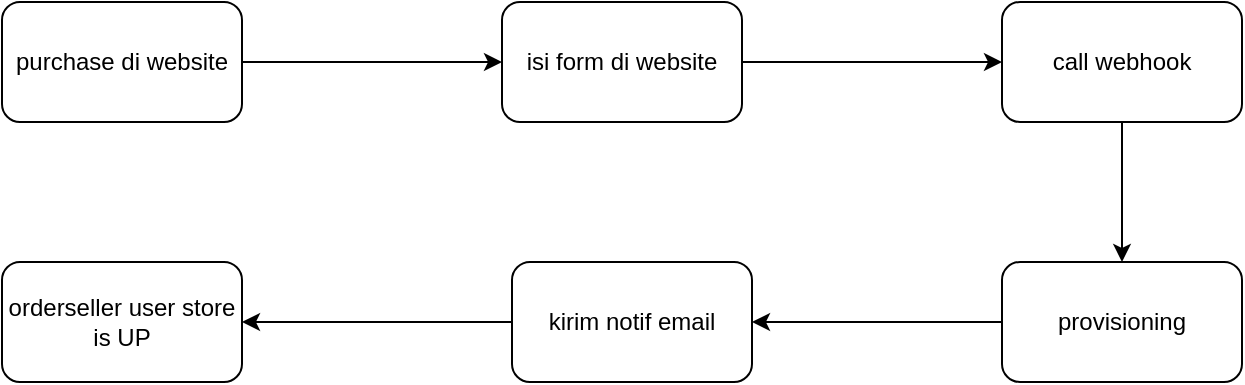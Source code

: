<mxfile version="24.6.4" type="github" pages="3">
  <diagram name="provisioning" id="F8rWhi-5w57sYpazB2Aw">
    <mxGraphModel dx="954" dy="615" grid="1" gridSize="10" guides="1" tooltips="1" connect="1" arrows="1" fold="1" page="1" pageScale="1" pageWidth="850" pageHeight="1100" math="0" shadow="0">
      <root>
        <mxCell id="0" />
        <mxCell id="1" parent="0" />
        <mxCell id="7dc0pVuf5guwQl9jQlPK-4" style="edgeStyle=orthogonalEdgeStyle;rounded=0;orthogonalLoop=1;jettySize=auto;html=1;exitX=1;exitY=0.5;exitDx=0;exitDy=0;entryX=0;entryY=0.5;entryDx=0;entryDy=0;" edge="1" parent="1" source="7dc0pVuf5guwQl9jQlPK-1" target="7dc0pVuf5guwQl9jQlPK-2">
          <mxGeometry relative="1" as="geometry" />
        </mxCell>
        <mxCell id="7dc0pVuf5guwQl9jQlPK-1" value="purchase di website" style="rounded=1;whiteSpace=wrap;html=1;" vertex="1" parent="1">
          <mxGeometry x="110" y="160" width="120" height="60" as="geometry" />
        </mxCell>
        <mxCell id="7dc0pVuf5guwQl9jQlPK-5" style="edgeStyle=orthogonalEdgeStyle;rounded=0;orthogonalLoop=1;jettySize=auto;html=1;exitX=1;exitY=0.5;exitDx=0;exitDy=0;entryX=0;entryY=0.5;entryDx=0;entryDy=0;" edge="1" parent="1" source="7dc0pVuf5guwQl9jQlPK-2" target="7dc0pVuf5guwQl9jQlPK-3">
          <mxGeometry relative="1" as="geometry" />
        </mxCell>
        <mxCell id="7dc0pVuf5guwQl9jQlPK-2" value="isi form di website" style="rounded=1;whiteSpace=wrap;html=1;" vertex="1" parent="1">
          <mxGeometry x="360" y="160" width="120" height="60" as="geometry" />
        </mxCell>
        <mxCell id="7dc0pVuf5guwQl9jQlPK-8" style="edgeStyle=orthogonalEdgeStyle;rounded=0;orthogonalLoop=1;jettySize=auto;html=1;exitX=0.5;exitY=1;exitDx=0;exitDy=0;entryX=0.5;entryY=0;entryDx=0;entryDy=0;" edge="1" parent="1" source="7dc0pVuf5guwQl9jQlPK-3" target="7dc0pVuf5guwQl9jQlPK-6">
          <mxGeometry relative="1" as="geometry" />
        </mxCell>
        <mxCell id="7dc0pVuf5guwQl9jQlPK-3" value="call webhook" style="rounded=1;whiteSpace=wrap;html=1;" vertex="1" parent="1">
          <mxGeometry x="610" y="160" width="120" height="60" as="geometry" />
        </mxCell>
        <mxCell id="7dc0pVuf5guwQl9jQlPK-9" style="edgeStyle=orthogonalEdgeStyle;rounded=0;orthogonalLoop=1;jettySize=auto;html=1;exitX=0;exitY=0.5;exitDx=0;exitDy=0;entryX=1;entryY=0.5;entryDx=0;entryDy=0;" edge="1" parent="1" source="7dc0pVuf5guwQl9jQlPK-6" target="7dc0pVuf5guwQl9jQlPK-7">
          <mxGeometry relative="1" as="geometry" />
        </mxCell>
        <mxCell id="7dc0pVuf5guwQl9jQlPK-6" value="provisioning" style="rounded=1;whiteSpace=wrap;html=1;" vertex="1" parent="1">
          <mxGeometry x="610" y="290" width="120" height="60" as="geometry" />
        </mxCell>
        <mxCell id="7dc0pVuf5guwQl9jQlPK-11" style="edgeStyle=orthogonalEdgeStyle;rounded=0;orthogonalLoop=1;jettySize=auto;html=1;exitX=0;exitY=0.5;exitDx=0;exitDy=0;" edge="1" parent="1" source="7dc0pVuf5guwQl9jQlPK-7" target="7dc0pVuf5guwQl9jQlPK-10">
          <mxGeometry relative="1" as="geometry" />
        </mxCell>
        <mxCell id="7dc0pVuf5guwQl9jQlPK-7" value="kirim notif email" style="rounded=1;whiteSpace=wrap;html=1;" vertex="1" parent="1">
          <mxGeometry x="365" y="290" width="120" height="60" as="geometry" />
        </mxCell>
        <mxCell id="7dc0pVuf5guwQl9jQlPK-10" value="orderseller user store is UP" style="rounded=1;whiteSpace=wrap;html=1;" vertex="1" parent="1">
          <mxGeometry x="110" y="290" width="120" height="60" as="geometry" />
        </mxCell>
      </root>
    </mxGraphModel>
  </diagram>
  <diagram id="zBy4hdL3tPk4_WxPieJj" name="addon_MarketplaceAnalytic">
    <mxGraphModel dx="954" dy="615" grid="1" gridSize="10" guides="1" tooltips="1" connect="1" arrows="1" fold="1" page="1" pageScale="1" pageWidth="850" pageHeight="1100" math="0" shadow="0">
      <root>
        <mxCell id="0" />
        <mxCell id="1" parent="0" />
        <mxCell id="hBpK11EKM0CozyR3Xz8U-5" value="" style="verticalLabelPosition=bottom;html=1;verticalAlign=top;align=center;strokeColor=none;fillColor=#00BEF2;shape=mxgraph.azure.computer;pointerEvents=1;" vertex="1" parent="1">
          <mxGeometry x="170" y="580" width="100" height="90" as="geometry" />
        </mxCell>
        <mxCell id="hBpK11EKM0CozyR3Xz8U-10" style="edgeStyle=orthogonalEdgeStyle;rounded=0;orthogonalLoop=1;jettySize=auto;html=1;exitX=1;exitY=0.5;exitDx=0;exitDy=0;entryX=0;entryY=0.5;entryDx=0;entryDy=0;" edge="1" parent="1" source="hBpK11EKM0CozyR3Xz8U-6" target="hBpK11EKM0CozyR3Xz8U-9">
          <mxGeometry relative="1" as="geometry" />
        </mxCell>
        <mxCell id="hBpK11EKM0CozyR3Xz8U-6" value="Web Scrapping&lt;div&gt;Service&lt;/div&gt;" style="rounded=0;whiteSpace=wrap;html=1;" vertex="1" parent="1">
          <mxGeometry x="160" y="340" width="120" height="60" as="geometry" />
        </mxCell>
        <mxCell id="hBpK11EKM0CozyR3Xz8U-8" value="database table&amp;nbsp;&lt;div&gt;addon_mpanalytic_toped&lt;/div&gt;" style="rounded=0;whiteSpace=wrap;html=1;" vertex="1" parent="1">
          <mxGeometry x="620" y="340" width="150" height="60" as="geometry" />
        </mxCell>
        <mxCell id="hBpK11EKM0CozyR3Xz8U-11" style="edgeStyle=orthogonalEdgeStyle;rounded=0;orthogonalLoop=1;jettySize=auto;html=1;exitX=1;exitY=0.5;exitDx=0;exitDy=0;" edge="1" parent="1" source="hBpK11EKM0CozyR3Xz8U-9" target="hBpK11EKM0CozyR3Xz8U-8">
          <mxGeometry relative="1" as="geometry" />
        </mxCell>
        <mxCell id="hBpK11EKM0CozyR3Xz8U-9" value="simpan ke database" style="rounded=1;whiteSpace=wrap;html=1;" vertex="1" parent="1">
          <mxGeometry x="380" y="340" width="120" height="60" as="geometry" />
        </mxCell>
        <mxCell id="hBpK11EKM0CozyR3Xz8U-15" style="edgeStyle=orthogonalEdgeStyle;rounded=0;orthogonalLoop=1;jettySize=auto;html=1;exitX=1;exitY=0.5;exitDx=0;exitDy=0;" edge="1" parent="1" source="hBpK11EKM0CozyR3Xz8U-12" target="hBpK11EKM0CozyR3Xz8U-13">
          <mxGeometry relative="1" as="geometry" />
        </mxCell>
        <mxCell id="hBpK11EKM0CozyR3Xz8U-12" value="&lt;div&gt;Modul Marketplace&amp;nbsp;&lt;/div&gt;&lt;div&gt;Analytic&lt;/div&gt;" style="rounded=0;whiteSpace=wrap;html=1;" vertex="1" parent="1">
          <mxGeometry x="160" y="460" width="120" height="60" as="geometry" />
        </mxCell>
        <mxCell id="hBpK11EKM0CozyR3Xz8U-14" style="edgeStyle=orthogonalEdgeStyle;rounded=0;orthogonalLoop=1;jettySize=auto;html=1;exitX=1;exitY=0.5;exitDx=0;exitDy=0;entryX=0.5;entryY=1;entryDx=0;entryDy=0;" edge="1" parent="1" source="hBpK11EKM0CozyR3Xz8U-13" target="hBpK11EKM0CozyR3Xz8U-8">
          <mxGeometry relative="1" as="geometry" />
        </mxCell>
        <mxCell id="hBpK11EKM0CozyR3Xz8U-13" value="ambil data scrap&lt;div&gt;tokopedia&lt;/div&gt;" style="rounded=1;whiteSpace=wrap;html=1;" vertex="1" parent="1">
          <mxGeometry x="380" y="460" width="120" height="60" as="geometry" />
        </mxCell>
        <mxCell id="hBpK11EKM0CozyR3Xz8U-16" style="edgeStyle=orthogonalEdgeStyle;rounded=0;orthogonalLoop=1;jettySize=auto;html=1;exitX=0.5;exitY=1;exitDx=0;exitDy=0;entryX=0.5;entryY=0;entryDx=0;entryDy=0;entryPerimeter=0;" edge="1" parent="1" source="hBpK11EKM0CozyR3Xz8U-12" target="hBpK11EKM0CozyR3Xz8U-5">
          <mxGeometry relative="1" as="geometry" />
        </mxCell>
      </root>
    </mxGraphModel>
  </diagram>
  <diagram name="Copy of addon_MarketplaceAnalytic" id="aa1k_Nxqct3rgSpWl7W4">
    <mxGraphModel dx="954" dy="615" grid="1" gridSize="10" guides="1" tooltips="1" connect="1" arrows="1" fold="1" page="1" pageScale="1" pageWidth="850" pageHeight="1100" math="0" shadow="0">
      <root>
        <mxCell id="Gxw90iDWznwZbbvWYOU--0" />
        <mxCell id="Gxw90iDWznwZbbvWYOU--1" parent="Gxw90iDWznwZbbvWYOU--0" />
        <mxCell id="mXYlxOJOu1IAahFUs-RY-10" style="edgeStyle=orthogonalEdgeStyle;rounded=0;orthogonalLoop=1;jettySize=auto;html=1;entryX=0;entryY=0.5;entryDx=0;entryDy=0;" edge="1" parent="Gxw90iDWznwZbbvWYOU--1" source="Gxw90iDWznwZbbvWYOU--2" target="mXYlxOJOu1IAahFUs-RY-9">
          <mxGeometry relative="1" as="geometry" />
        </mxCell>
        <mxCell id="Gxw90iDWznwZbbvWYOU--2" value="" style="verticalLabelPosition=bottom;html=1;verticalAlign=top;align=center;strokeColor=none;fillColor=#00BEF2;shape=mxgraph.azure.computer;pointerEvents=1;" vertex="1" parent="Gxw90iDWznwZbbvWYOU--1">
          <mxGeometry x="170" y="565" width="100" height="90" as="geometry" />
        </mxCell>
        <mxCell id="Gxw90iDWznwZbbvWYOU--3" style="edgeStyle=orthogonalEdgeStyle;rounded=0;orthogonalLoop=1;jettySize=auto;html=1;exitX=1;exitY=0.5;exitDx=0;exitDy=0;entryX=0;entryY=0.5;entryDx=0;entryDy=0;" edge="1" parent="Gxw90iDWznwZbbvWYOU--1" source="Gxw90iDWznwZbbvWYOU--4" target="Gxw90iDWznwZbbvWYOU--7">
          <mxGeometry relative="1" as="geometry" />
        </mxCell>
        <mxCell id="Gxw90iDWznwZbbvWYOU--4" value="Web Scrapping&lt;div&gt;Service&lt;/div&gt;" style="rounded=0;whiteSpace=wrap;html=1;" vertex="1" parent="Gxw90iDWznwZbbvWYOU--1">
          <mxGeometry x="470" y="210" width="120" height="60" as="geometry" />
        </mxCell>
        <mxCell id="Gxw90iDWznwZbbvWYOU--5" value="database table&amp;nbsp;&lt;div&gt;addon_mpanalytic_toped&lt;/div&gt;" style="rounded=0;whiteSpace=wrap;html=1;" vertex="1" parent="Gxw90iDWznwZbbvWYOU--1">
          <mxGeometry x="620" y="340" width="150" height="60" as="geometry" />
        </mxCell>
        <mxCell id="mXYlxOJOu1IAahFUs-RY-4" style="edgeStyle=orthogonalEdgeStyle;rounded=0;orthogonalLoop=1;jettySize=auto;html=1;exitX=0.5;exitY=1;exitDx=0;exitDy=0;" edge="1" parent="Gxw90iDWznwZbbvWYOU--1" source="Gxw90iDWznwZbbvWYOU--7" target="Gxw90iDWznwZbbvWYOU--5">
          <mxGeometry relative="1" as="geometry" />
        </mxCell>
        <mxCell id="Gxw90iDWznwZbbvWYOU--7" value="simpan ke database" style="rounded=1;whiteSpace=wrap;html=1;" vertex="1" parent="Gxw90iDWznwZbbvWYOU--1">
          <mxGeometry x="635" y="210" width="120" height="60" as="geometry" />
        </mxCell>
        <mxCell id="mXYlxOJOu1IAahFUs-RY-6" style="edgeStyle=orthogonalEdgeStyle;rounded=0;orthogonalLoop=1;jettySize=auto;html=1;exitX=1;exitY=0.5;exitDx=0;exitDy=0;entryX=0;entryY=0.5;entryDx=0;entryDy=0;" edge="1" parent="Gxw90iDWznwZbbvWYOU--1" source="Gxw90iDWznwZbbvWYOU--9" target="mXYlxOJOu1IAahFUs-RY-0">
          <mxGeometry relative="1" as="geometry" />
        </mxCell>
        <mxCell id="Gxw90iDWznwZbbvWYOU--9" value="&lt;div&gt;Modul Marketplace&amp;nbsp;&lt;/div&gt;&lt;div&gt;Analytic&lt;/div&gt;" style="rounded=0;whiteSpace=wrap;html=1;" vertex="1" parent="Gxw90iDWznwZbbvWYOU--1">
          <mxGeometry x="160" y="460" width="120" height="60" as="geometry" />
        </mxCell>
        <mxCell id="Gxw90iDWznwZbbvWYOU--10" style="edgeStyle=orthogonalEdgeStyle;rounded=0;orthogonalLoop=1;jettySize=auto;html=1;exitX=1;exitY=0.5;exitDx=0;exitDy=0;entryX=0.5;entryY=1;entryDx=0;entryDy=0;" edge="1" parent="Gxw90iDWznwZbbvWYOU--1" source="Gxw90iDWznwZbbvWYOU--11" target="Gxw90iDWznwZbbvWYOU--5">
          <mxGeometry relative="1" as="geometry" />
        </mxCell>
        <mxCell id="Gxw90iDWznwZbbvWYOU--11" value="ambil data scrap&lt;div&gt;tokopedia&lt;/div&gt;" style="rounded=1;whiteSpace=wrap;html=1;" vertex="1" parent="Gxw90iDWznwZbbvWYOU--1">
          <mxGeometry x="470" y="580" width="120" height="60" as="geometry" />
        </mxCell>
        <mxCell id="Gxw90iDWznwZbbvWYOU--12" style="edgeStyle=orthogonalEdgeStyle;rounded=0;orthogonalLoop=1;jettySize=auto;html=1;exitX=0.5;exitY=1;exitDx=0;exitDy=0;entryX=0.5;entryY=0;entryDx=0;entryDy=0;entryPerimeter=0;endArrow=classic;endFill=1;startArrow=classic;startFill=1;" edge="1" parent="Gxw90iDWznwZbbvWYOU--1" source="Gxw90iDWznwZbbvWYOU--9" target="Gxw90iDWznwZbbvWYOU--2">
          <mxGeometry relative="1" as="geometry" />
        </mxCell>
        <mxCell id="mXYlxOJOu1IAahFUs-RY-5" style="edgeStyle=orthogonalEdgeStyle;rounded=0;orthogonalLoop=1;jettySize=auto;html=1;exitX=1;exitY=0.5;exitDx=0;exitDy=0;" edge="1" parent="Gxw90iDWznwZbbvWYOU--1" source="mXYlxOJOu1IAahFUs-RY-0" target="mXYlxOJOu1IAahFUs-RY-2">
          <mxGeometry relative="1" as="geometry" />
        </mxCell>
        <mxCell id="mXYlxOJOu1IAahFUs-RY-0" value="tentukan parameter&lt;div&gt;misal; baju, elektronik, dst&lt;/div&gt;" style="rounded=1;whiteSpace=wrap;html=1;" vertex="1" parent="Gxw90iDWznwZbbvWYOU--1">
          <mxGeometry x="320" y="460" width="120" height="60" as="geometry" />
        </mxCell>
        <mxCell id="mXYlxOJOu1IAahFUs-RY-3" style="edgeStyle=orthogonalEdgeStyle;rounded=0;orthogonalLoop=1;jettySize=auto;html=1;entryX=0.5;entryY=1;entryDx=0;entryDy=0;" edge="1" parent="Gxw90iDWznwZbbvWYOU--1" source="mXYlxOJOu1IAahFUs-RY-2" target="Gxw90iDWznwZbbvWYOU--4">
          <mxGeometry relative="1" as="geometry" />
        </mxCell>
        <mxCell id="mXYlxOJOu1IAahFUs-RY-2" value="jalankan web scraping service" style="rounded=1;whiteSpace=wrap;html=1;" vertex="1" parent="Gxw90iDWznwZbbvWYOU--1">
          <mxGeometry x="470" y="460" width="120" height="60" as="geometry" />
        </mxCell>
        <mxCell id="mXYlxOJOu1IAahFUs-RY-11" style="edgeStyle=orthogonalEdgeStyle;rounded=0;orthogonalLoop=1;jettySize=auto;html=1;exitX=1;exitY=0.5;exitDx=0;exitDy=0;entryX=0;entryY=0.5;entryDx=0;entryDy=0;" edge="1" parent="Gxw90iDWznwZbbvWYOU--1" source="mXYlxOJOu1IAahFUs-RY-9" target="Gxw90iDWznwZbbvWYOU--11">
          <mxGeometry relative="1" as="geometry" />
        </mxCell>
        <mxCell id="mXYlxOJOu1IAahFUs-RY-9" value="lihat summary" style="rounded=1;whiteSpace=wrap;html=1;" vertex="1" parent="Gxw90iDWznwZbbvWYOU--1">
          <mxGeometry x="320" y="580" width="120" height="60" as="geometry" />
        </mxCell>
      </root>
    </mxGraphModel>
  </diagram>
</mxfile>
